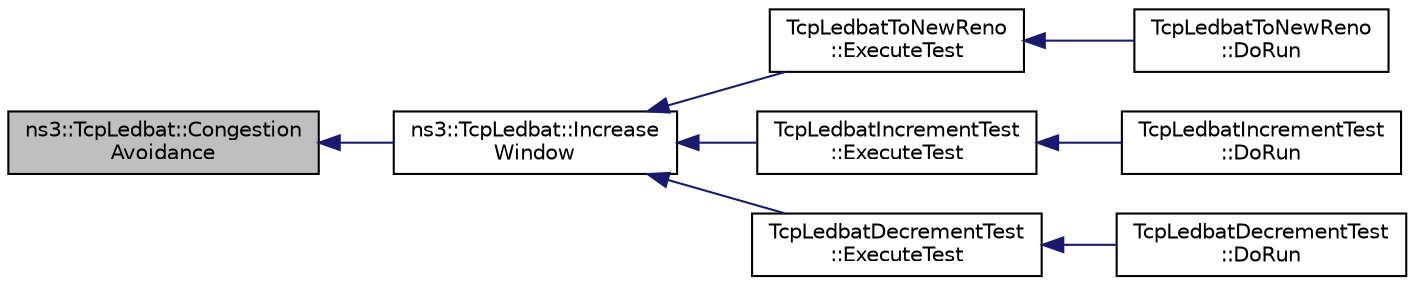 digraph "ns3::TcpLedbat::CongestionAvoidance"
{
  edge [fontname="Helvetica",fontsize="10",labelfontname="Helvetica",labelfontsize="10"];
  node [fontname="Helvetica",fontsize="10",shape=record];
  rankdir="LR";
  Node1 [label="ns3::TcpLedbat::Congestion\lAvoidance",height=0.2,width=0.4,color="black", fillcolor="grey75", style="filled", fontcolor="black"];
  Node1 -> Node2 [dir="back",color="midnightblue",fontsize="10",style="solid"];
  Node2 [label="ns3::TcpLedbat::Increase\lWindow",height=0.2,width=0.4,color="black", fillcolor="white", style="filled",URL="$dc/d18/classns3_1_1TcpLedbat.html#a9baf3c7c8d5572c3cf7c4249a2833748",tooltip="Adjust cwnd following LEDBAT algorithm. "];
  Node2 -> Node3 [dir="back",color="midnightblue",fontsize="10",style="solid"];
  Node3 [label="TcpLedbatToNewReno\l::ExecuteTest",height=0.2,width=0.4,color="black", fillcolor="white", style="filled",URL="$d4/da2/classTcpLedbatToNewReno.html#a6d878d7cb843824f66d4cbcc41d9cf2f",tooltip="Execute the test. "];
  Node3 -> Node4 [dir="back",color="midnightblue",fontsize="10",style="solid"];
  Node4 [label="TcpLedbatToNewReno\l::DoRun",height=0.2,width=0.4,color="black", fillcolor="white", style="filled",URL="$d4/da2/classTcpLedbatToNewReno.html#aaae57fa2864111f47631e21dbb19b8a6",tooltip="Implementation to actually run this TestCase. "];
  Node2 -> Node5 [dir="back",color="midnightblue",fontsize="10",style="solid"];
  Node5 [label="TcpLedbatIncrementTest\l::ExecuteTest",height=0.2,width=0.4,color="black", fillcolor="white", style="filled",URL="$d8/d63/classTcpLedbatIncrementTest.html#a84a03d2ecd9136e498c22721122e2b6b",tooltip="Execute the test. "];
  Node5 -> Node6 [dir="back",color="midnightblue",fontsize="10",style="solid"];
  Node6 [label="TcpLedbatIncrementTest\l::DoRun",height=0.2,width=0.4,color="black", fillcolor="white", style="filled",URL="$d8/d63/classTcpLedbatIncrementTest.html#a673d2a03d6203b5750744776b3ab14b9",tooltip="Implementation to actually run this TestCase. "];
  Node2 -> Node7 [dir="back",color="midnightblue",fontsize="10",style="solid"];
  Node7 [label="TcpLedbatDecrementTest\l::ExecuteTest",height=0.2,width=0.4,color="black", fillcolor="white", style="filled",URL="$d7/d5c/classTcpLedbatDecrementTest.html#a6c33fcfc3f71942ffc0b987f8d685f8d",tooltip="Execute the test. "];
  Node7 -> Node8 [dir="back",color="midnightblue",fontsize="10",style="solid"];
  Node8 [label="TcpLedbatDecrementTest\l::DoRun",height=0.2,width=0.4,color="black", fillcolor="white", style="filled",URL="$d7/d5c/classTcpLedbatDecrementTest.html#a33081c7ce4c6639ba598e79cf2d7e19f",tooltip="Implementation to actually run this TestCase. "];
}
